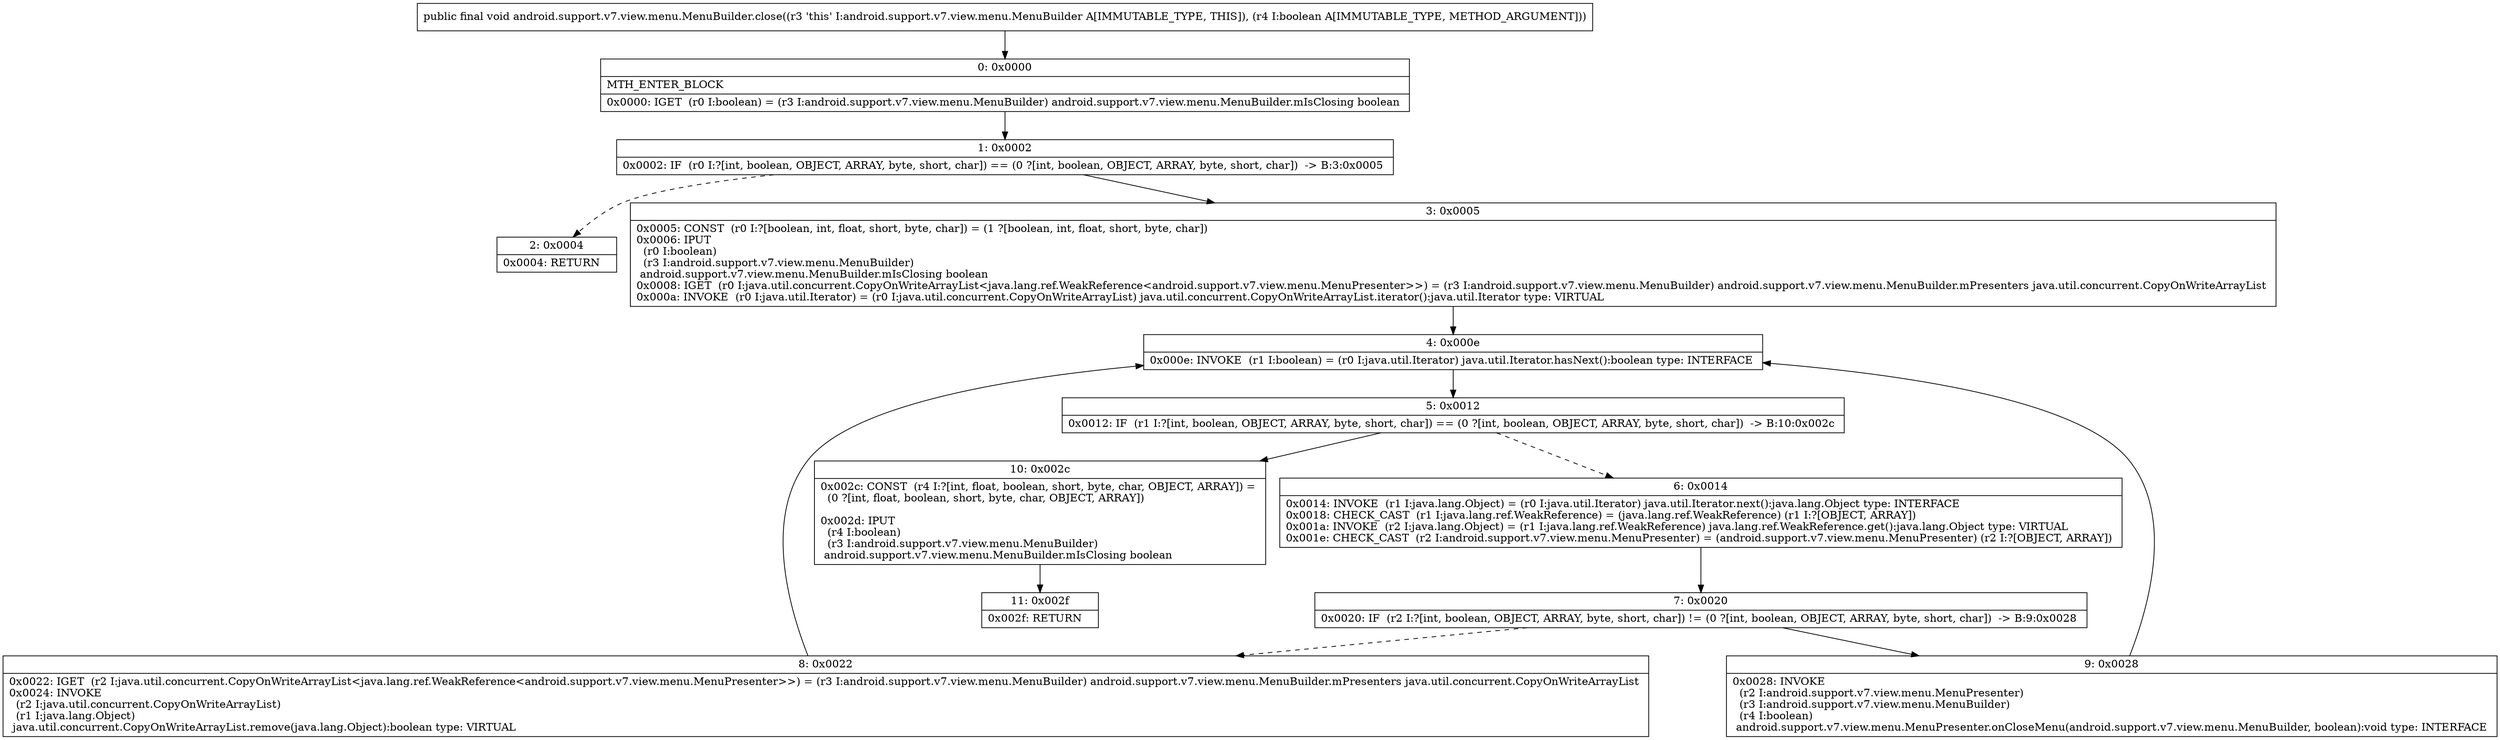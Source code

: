 digraph "CFG forandroid.support.v7.view.menu.MenuBuilder.close(Z)V" {
Node_0 [shape=record,label="{0\:\ 0x0000|MTH_ENTER_BLOCK\l|0x0000: IGET  (r0 I:boolean) = (r3 I:android.support.v7.view.menu.MenuBuilder) android.support.v7.view.menu.MenuBuilder.mIsClosing boolean \l}"];
Node_1 [shape=record,label="{1\:\ 0x0002|0x0002: IF  (r0 I:?[int, boolean, OBJECT, ARRAY, byte, short, char]) == (0 ?[int, boolean, OBJECT, ARRAY, byte, short, char])  \-\> B:3:0x0005 \l}"];
Node_2 [shape=record,label="{2\:\ 0x0004|0x0004: RETURN   \l}"];
Node_3 [shape=record,label="{3\:\ 0x0005|0x0005: CONST  (r0 I:?[boolean, int, float, short, byte, char]) = (1 ?[boolean, int, float, short, byte, char]) \l0x0006: IPUT  \l  (r0 I:boolean)\l  (r3 I:android.support.v7.view.menu.MenuBuilder)\l android.support.v7.view.menu.MenuBuilder.mIsClosing boolean \l0x0008: IGET  (r0 I:java.util.concurrent.CopyOnWriteArrayList\<java.lang.ref.WeakReference\<android.support.v7.view.menu.MenuPresenter\>\>) = (r3 I:android.support.v7.view.menu.MenuBuilder) android.support.v7.view.menu.MenuBuilder.mPresenters java.util.concurrent.CopyOnWriteArrayList \l0x000a: INVOKE  (r0 I:java.util.Iterator) = (r0 I:java.util.concurrent.CopyOnWriteArrayList) java.util.concurrent.CopyOnWriteArrayList.iterator():java.util.Iterator type: VIRTUAL \l}"];
Node_4 [shape=record,label="{4\:\ 0x000e|0x000e: INVOKE  (r1 I:boolean) = (r0 I:java.util.Iterator) java.util.Iterator.hasNext():boolean type: INTERFACE \l}"];
Node_5 [shape=record,label="{5\:\ 0x0012|0x0012: IF  (r1 I:?[int, boolean, OBJECT, ARRAY, byte, short, char]) == (0 ?[int, boolean, OBJECT, ARRAY, byte, short, char])  \-\> B:10:0x002c \l}"];
Node_6 [shape=record,label="{6\:\ 0x0014|0x0014: INVOKE  (r1 I:java.lang.Object) = (r0 I:java.util.Iterator) java.util.Iterator.next():java.lang.Object type: INTERFACE \l0x0018: CHECK_CAST  (r1 I:java.lang.ref.WeakReference) = (java.lang.ref.WeakReference) (r1 I:?[OBJECT, ARRAY]) \l0x001a: INVOKE  (r2 I:java.lang.Object) = (r1 I:java.lang.ref.WeakReference) java.lang.ref.WeakReference.get():java.lang.Object type: VIRTUAL \l0x001e: CHECK_CAST  (r2 I:android.support.v7.view.menu.MenuPresenter) = (android.support.v7.view.menu.MenuPresenter) (r2 I:?[OBJECT, ARRAY]) \l}"];
Node_7 [shape=record,label="{7\:\ 0x0020|0x0020: IF  (r2 I:?[int, boolean, OBJECT, ARRAY, byte, short, char]) != (0 ?[int, boolean, OBJECT, ARRAY, byte, short, char])  \-\> B:9:0x0028 \l}"];
Node_8 [shape=record,label="{8\:\ 0x0022|0x0022: IGET  (r2 I:java.util.concurrent.CopyOnWriteArrayList\<java.lang.ref.WeakReference\<android.support.v7.view.menu.MenuPresenter\>\>) = (r3 I:android.support.v7.view.menu.MenuBuilder) android.support.v7.view.menu.MenuBuilder.mPresenters java.util.concurrent.CopyOnWriteArrayList \l0x0024: INVOKE  \l  (r2 I:java.util.concurrent.CopyOnWriteArrayList)\l  (r1 I:java.lang.Object)\l java.util.concurrent.CopyOnWriteArrayList.remove(java.lang.Object):boolean type: VIRTUAL \l}"];
Node_9 [shape=record,label="{9\:\ 0x0028|0x0028: INVOKE  \l  (r2 I:android.support.v7.view.menu.MenuPresenter)\l  (r3 I:android.support.v7.view.menu.MenuBuilder)\l  (r4 I:boolean)\l android.support.v7.view.menu.MenuPresenter.onCloseMenu(android.support.v7.view.menu.MenuBuilder, boolean):void type: INTERFACE \l}"];
Node_10 [shape=record,label="{10\:\ 0x002c|0x002c: CONST  (r4 I:?[int, float, boolean, short, byte, char, OBJECT, ARRAY]) = \l  (0 ?[int, float, boolean, short, byte, char, OBJECT, ARRAY])\l \l0x002d: IPUT  \l  (r4 I:boolean)\l  (r3 I:android.support.v7.view.menu.MenuBuilder)\l android.support.v7.view.menu.MenuBuilder.mIsClosing boolean \l}"];
Node_11 [shape=record,label="{11\:\ 0x002f|0x002f: RETURN   \l}"];
MethodNode[shape=record,label="{public final void android.support.v7.view.menu.MenuBuilder.close((r3 'this' I:android.support.v7.view.menu.MenuBuilder A[IMMUTABLE_TYPE, THIS]), (r4 I:boolean A[IMMUTABLE_TYPE, METHOD_ARGUMENT])) }"];
MethodNode -> Node_0;
Node_0 -> Node_1;
Node_1 -> Node_2[style=dashed];
Node_1 -> Node_3;
Node_3 -> Node_4;
Node_4 -> Node_5;
Node_5 -> Node_6[style=dashed];
Node_5 -> Node_10;
Node_6 -> Node_7;
Node_7 -> Node_8[style=dashed];
Node_7 -> Node_9;
Node_8 -> Node_4;
Node_9 -> Node_4;
Node_10 -> Node_11;
}

